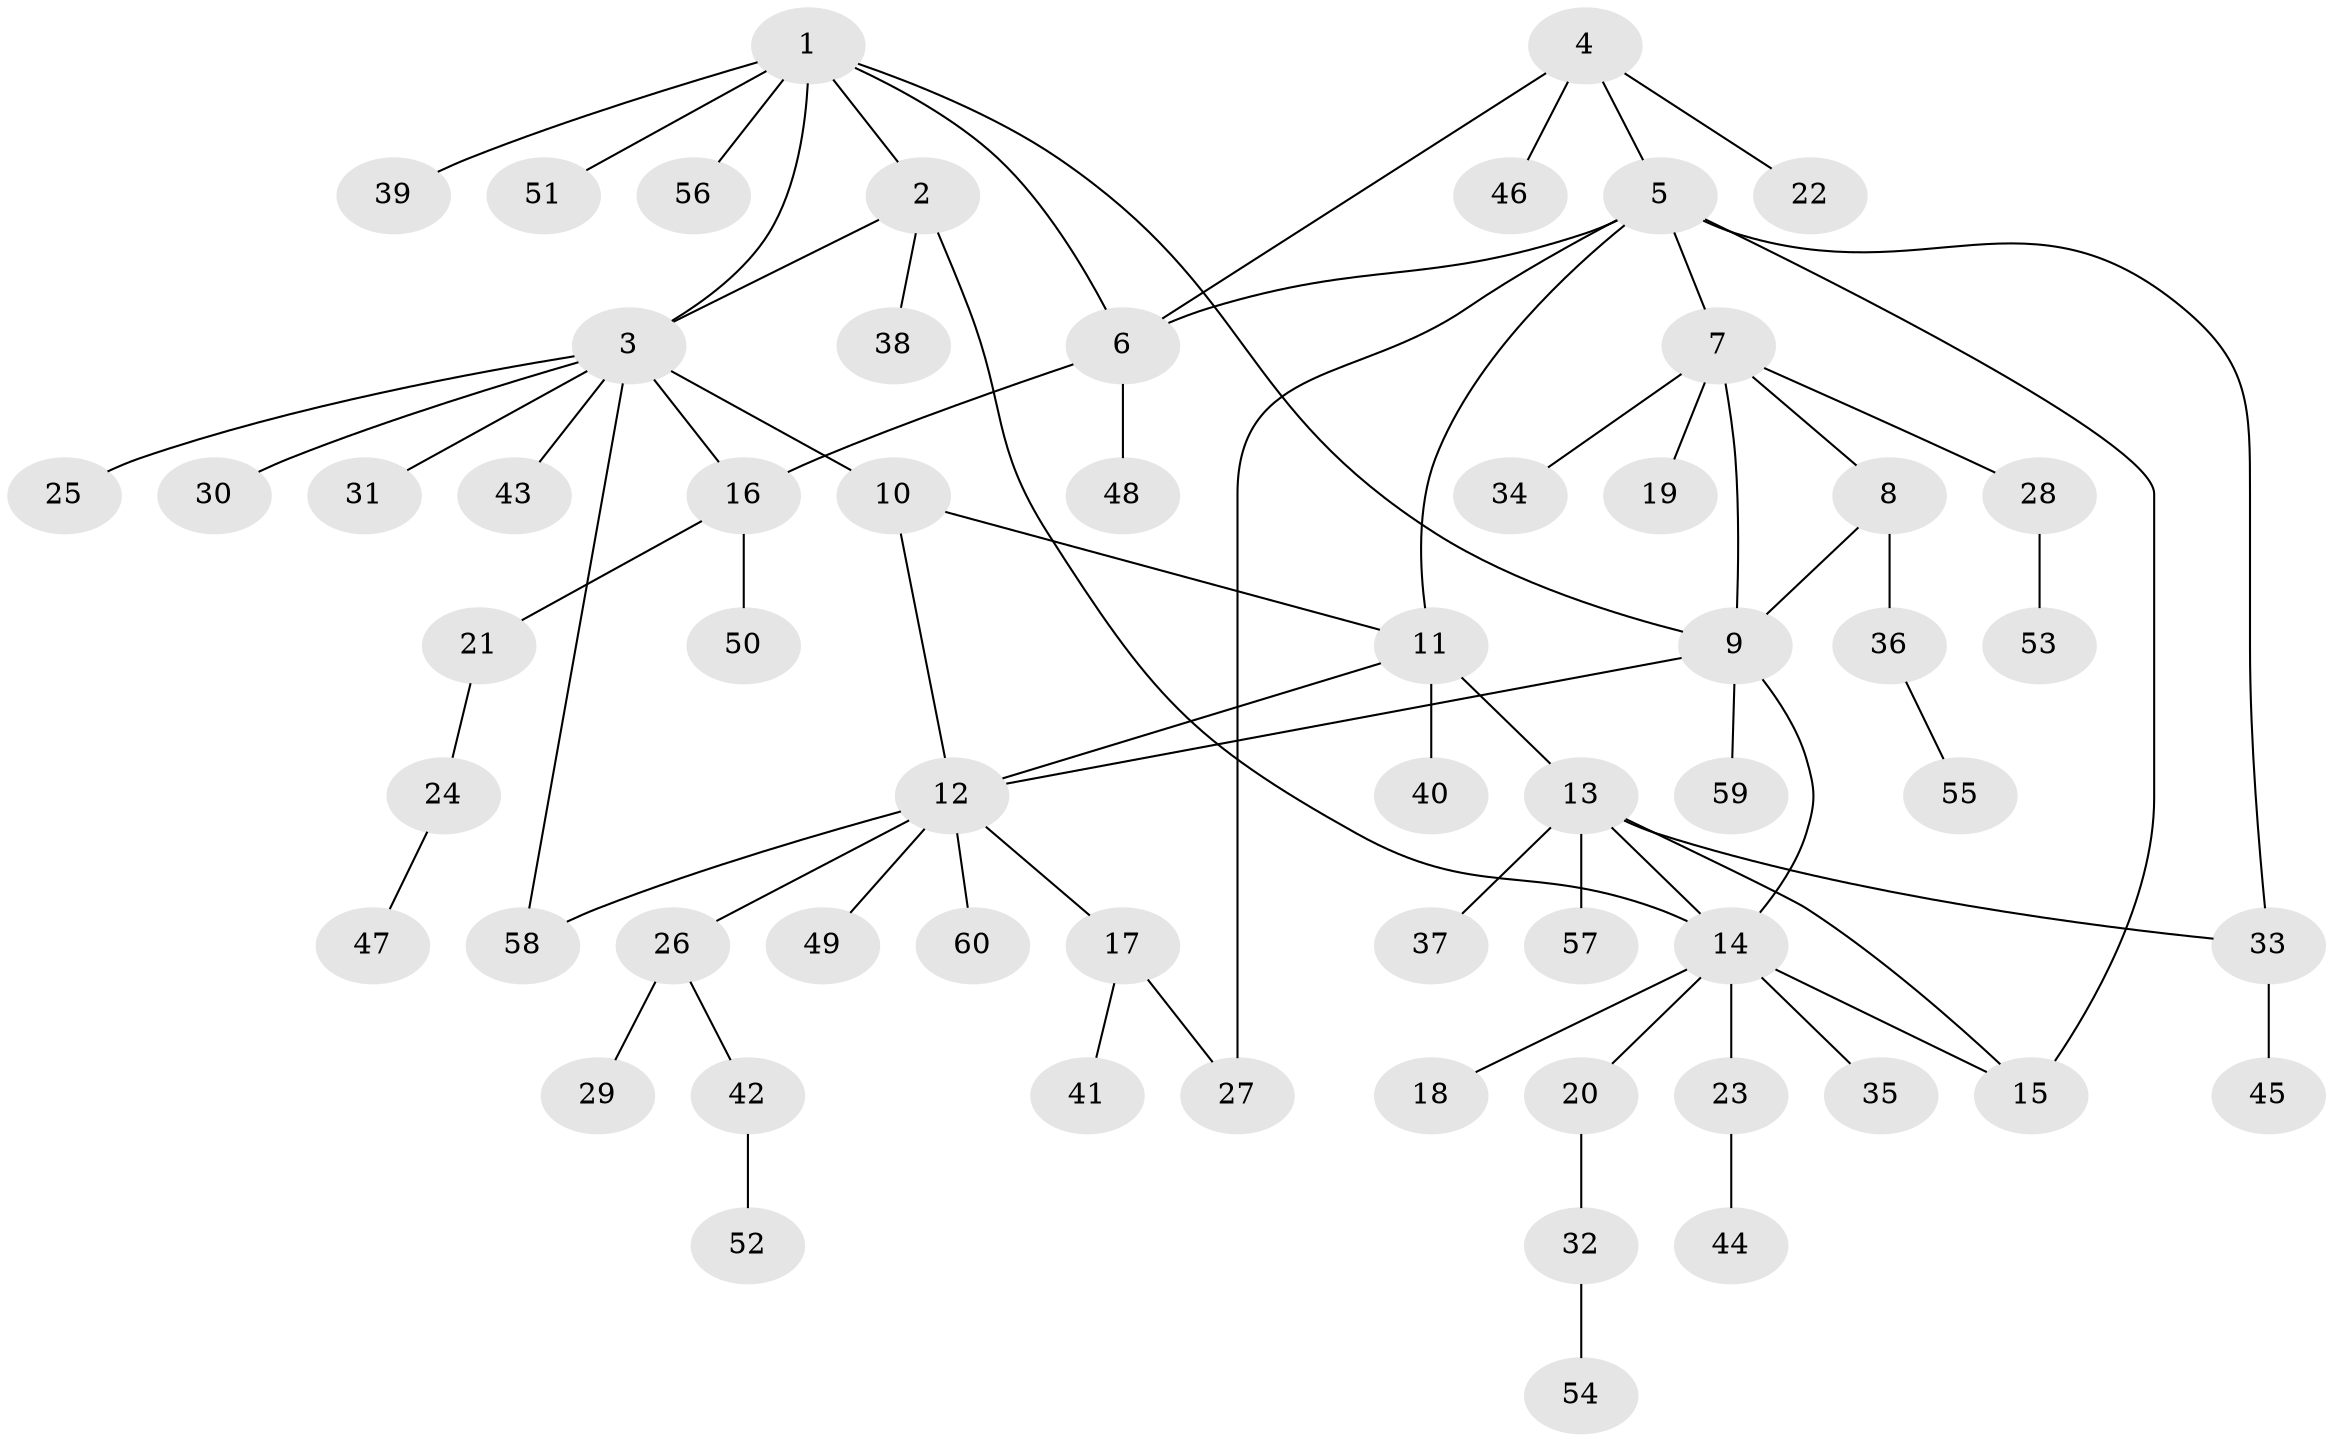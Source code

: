 // coarse degree distribution, {9: 0.041666666666666664, 2: 0.125, 12: 0.041666666666666664, 4: 0.041666666666666664, 6: 0.041666666666666664, 3: 0.041666666666666664, 1: 0.6666666666666666}
// Generated by graph-tools (version 1.1) at 2025/19/03/04/25 18:19:33]
// undirected, 60 vertices, 74 edges
graph export_dot {
graph [start="1"]
  node [color=gray90,style=filled];
  1;
  2;
  3;
  4;
  5;
  6;
  7;
  8;
  9;
  10;
  11;
  12;
  13;
  14;
  15;
  16;
  17;
  18;
  19;
  20;
  21;
  22;
  23;
  24;
  25;
  26;
  27;
  28;
  29;
  30;
  31;
  32;
  33;
  34;
  35;
  36;
  37;
  38;
  39;
  40;
  41;
  42;
  43;
  44;
  45;
  46;
  47;
  48;
  49;
  50;
  51;
  52;
  53;
  54;
  55;
  56;
  57;
  58;
  59;
  60;
  1 -- 2;
  1 -- 3;
  1 -- 6;
  1 -- 9;
  1 -- 39;
  1 -- 51;
  1 -- 56;
  2 -- 3;
  2 -- 14;
  2 -- 38;
  3 -- 10;
  3 -- 16;
  3 -- 25;
  3 -- 30;
  3 -- 31;
  3 -- 43;
  3 -- 58;
  4 -- 5;
  4 -- 6;
  4 -- 22;
  4 -- 46;
  5 -- 6;
  5 -- 7;
  5 -- 11;
  5 -- 15;
  5 -- 27;
  5 -- 33;
  6 -- 16;
  6 -- 48;
  7 -- 8;
  7 -- 9;
  7 -- 19;
  7 -- 28;
  7 -- 34;
  8 -- 9;
  8 -- 36;
  9 -- 12;
  9 -- 14;
  9 -- 59;
  10 -- 11;
  10 -- 12;
  11 -- 12;
  11 -- 13;
  11 -- 40;
  12 -- 17;
  12 -- 26;
  12 -- 49;
  12 -- 58;
  12 -- 60;
  13 -- 14;
  13 -- 15;
  13 -- 33;
  13 -- 37;
  13 -- 57;
  14 -- 15;
  14 -- 18;
  14 -- 20;
  14 -- 23;
  14 -- 35;
  16 -- 21;
  16 -- 50;
  17 -- 27;
  17 -- 41;
  20 -- 32;
  21 -- 24;
  23 -- 44;
  24 -- 47;
  26 -- 29;
  26 -- 42;
  28 -- 53;
  32 -- 54;
  33 -- 45;
  36 -- 55;
  42 -- 52;
}
